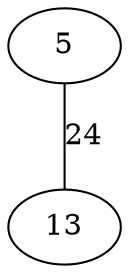 
//Warning: the node attribute "test" was parsed but is not supported by DOT,so it will not be translated.
//Warning: the node attribute "edgeAnchor" was parsed but is not supported by DOT,so it will not be translated.
//Warning: the node attribute "labelAnchor" was parsed but is not supported by DOT,so it will not be translated.
//Warning: the node attribute "graphics" was parsed but is not supported by DOT,so it will not be translated.
//Warning: the node attribute "edgeAnchor" was parsed but is not supported by DOT,so it will not be translated.
//Warning: the node attribute "labelAnchor" was parsed but is not supported by DOT,so it will not be translated.
//Warning: the node attribute "graphics" was parsed but is not supported by DOT,so it will not be translated.
//Warning: the edge attribute "labelAnchor" was parsed but is not supported by DOT,so it will not be translated.
//Warning: the edge attribute "graphics" was parsed but is not supported by DOT,so it will not be translated.
graph G {
        7 [label = "5"];
        15 [label = "13"];
        7 -- 15 [label = "24"];
}
